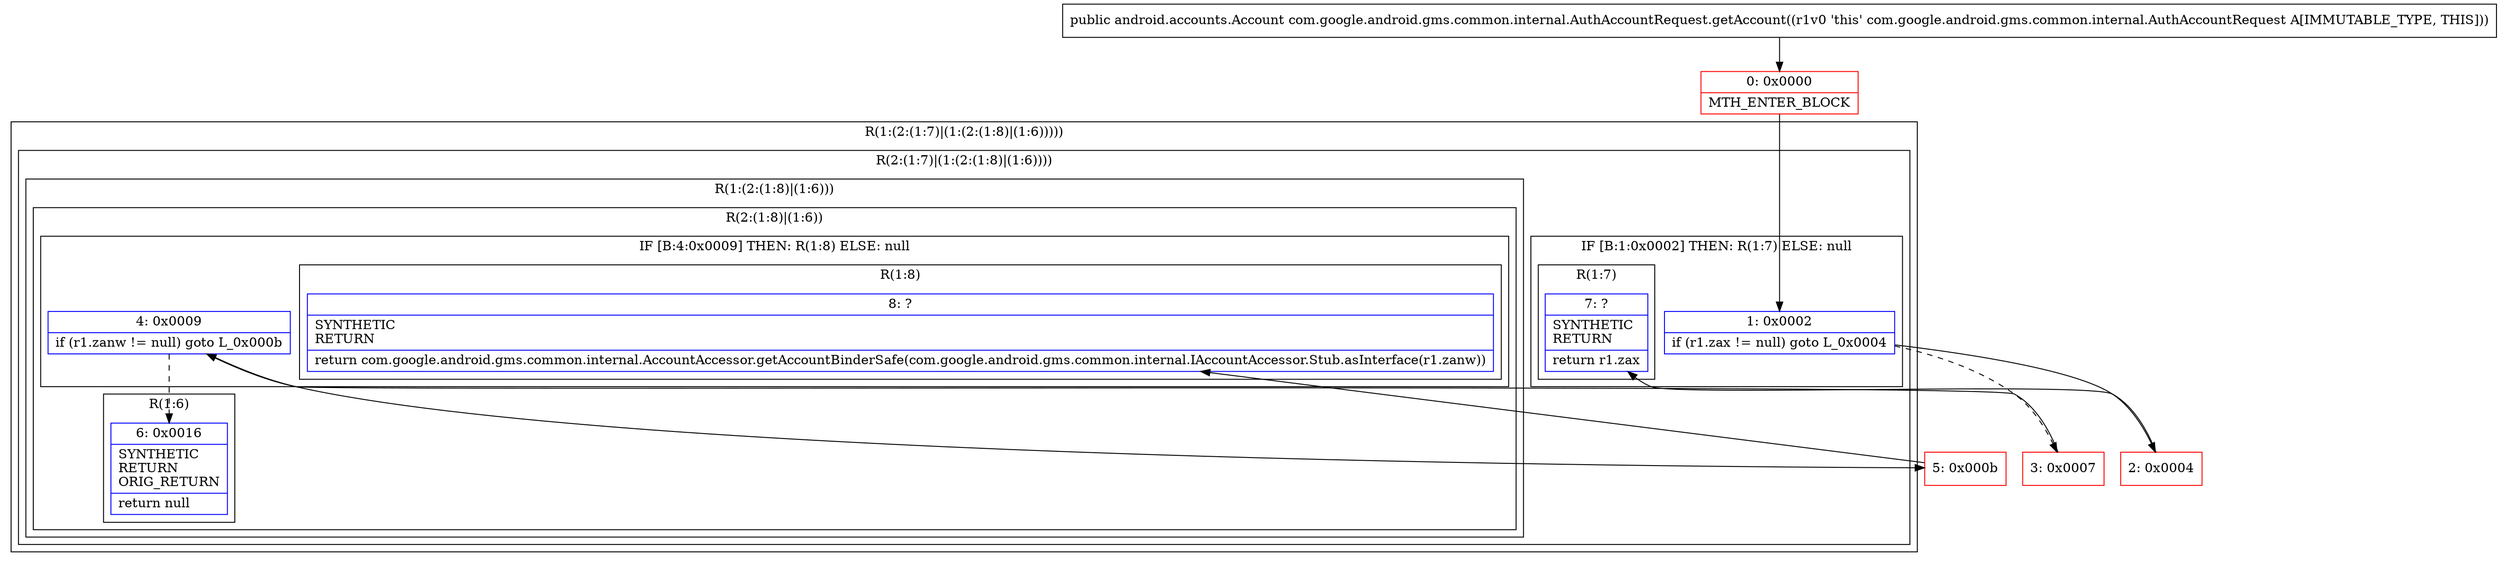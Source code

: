 digraph "CFG forcom.google.android.gms.common.internal.AuthAccountRequest.getAccount()Landroid\/accounts\/Account;" {
subgraph cluster_Region_1333042115 {
label = "R(1:(2:(1:7)|(1:(2:(1:8)|(1:6)))))";
node [shape=record,color=blue];
subgraph cluster_Region_1575836420 {
label = "R(2:(1:7)|(1:(2:(1:8)|(1:6))))";
node [shape=record,color=blue];
subgraph cluster_IfRegion_1960077878 {
label = "IF [B:1:0x0002] THEN: R(1:7) ELSE: null";
node [shape=record,color=blue];
Node_1 [shape=record,label="{1\:\ 0x0002|if (r1.zax != null) goto L_0x0004\l}"];
subgraph cluster_Region_1027634018 {
label = "R(1:7)";
node [shape=record,color=blue];
Node_7 [shape=record,label="{7\:\ ?|SYNTHETIC\lRETURN\l|return r1.zax\l}"];
}
}
subgraph cluster_Region_1451318666 {
label = "R(1:(2:(1:8)|(1:6)))";
node [shape=record,color=blue];
subgraph cluster_Region_1627592997 {
label = "R(2:(1:8)|(1:6))";
node [shape=record,color=blue];
subgraph cluster_IfRegion_911301353 {
label = "IF [B:4:0x0009] THEN: R(1:8) ELSE: null";
node [shape=record,color=blue];
Node_4 [shape=record,label="{4\:\ 0x0009|if (r1.zanw != null) goto L_0x000b\l}"];
subgraph cluster_Region_146072610 {
label = "R(1:8)";
node [shape=record,color=blue];
Node_8 [shape=record,label="{8\:\ ?|SYNTHETIC\lRETURN\l|return com.google.android.gms.common.internal.AccountAccessor.getAccountBinderSafe(com.google.android.gms.common.internal.IAccountAccessor.Stub.asInterface(r1.zanw))\l}"];
}
}
subgraph cluster_Region_1418036659 {
label = "R(1:6)";
node [shape=record,color=blue];
Node_6 [shape=record,label="{6\:\ 0x0016|SYNTHETIC\lRETURN\lORIG_RETURN\l|return null\l}"];
}
}
}
}
}
Node_0 [shape=record,color=red,label="{0\:\ 0x0000|MTH_ENTER_BLOCK\l}"];
Node_2 [shape=record,color=red,label="{2\:\ 0x0004}"];
Node_3 [shape=record,color=red,label="{3\:\ 0x0007}"];
Node_5 [shape=record,color=red,label="{5\:\ 0x000b}"];
MethodNode[shape=record,label="{public android.accounts.Account com.google.android.gms.common.internal.AuthAccountRequest.getAccount((r1v0 'this' com.google.android.gms.common.internal.AuthAccountRequest A[IMMUTABLE_TYPE, THIS])) }"];
MethodNode -> Node_0;
Node_1 -> Node_2;
Node_1 -> Node_3[style=dashed];
Node_4 -> Node_5;
Node_4 -> Node_6[style=dashed];
Node_0 -> Node_1;
Node_2 -> Node_7;
Node_3 -> Node_4;
Node_5 -> Node_8;
}

